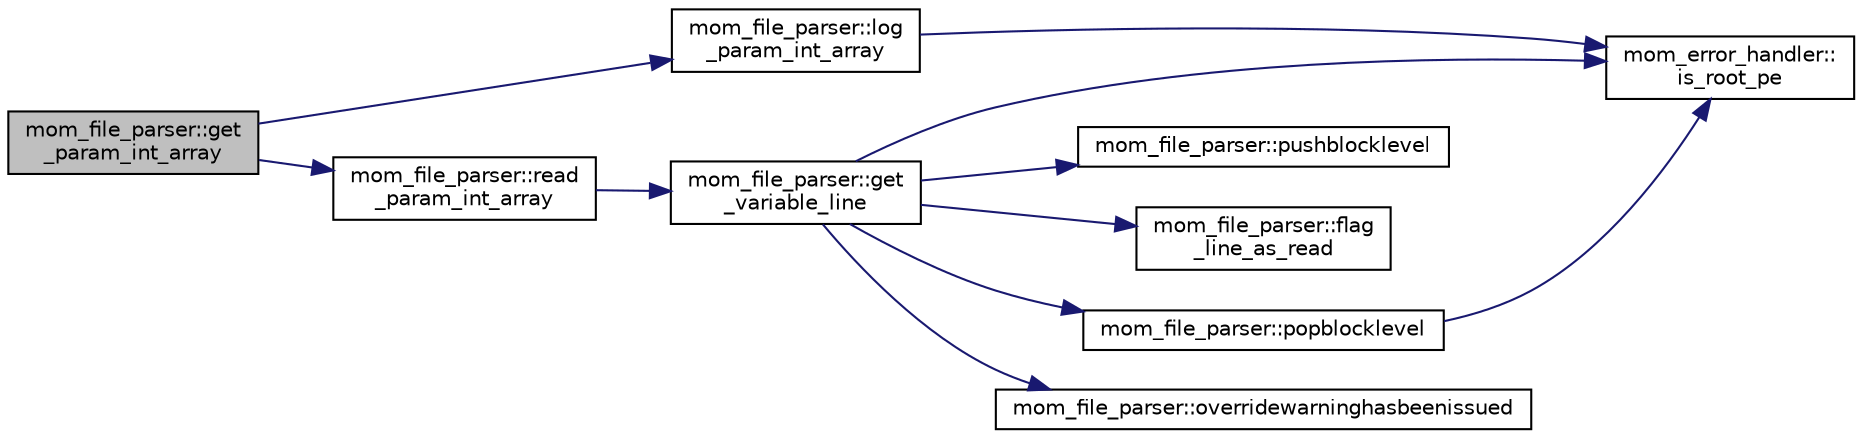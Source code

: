 digraph "mom_file_parser::get_param_int_array"
{
 // INTERACTIVE_SVG=YES
  edge [fontname="Helvetica",fontsize="10",labelfontname="Helvetica",labelfontsize="10"];
  node [fontname="Helvetica",fontsize="10",shape=record];
  rankdir="LR";
  Node88 [label="mom_file_parser::get\l_param_int_array",height=0.2,width=0.4,color="black", fillcolor="grey75", style="filled", fontcolor="black"];
  Node88 -> Node89 [color="midnightblue",fontsize="10",style="solid",fontname="Helvetica"];
  Node89 [label="mom_file_parser::log\l_param_int_array",height=0.2,width=0.4,color="black", fillcolor="white", style="filled",URL="$namespacemom__file__parser.html#a5f5c684a42de7e61e51a87407b335ee5"];
  Node89 -> Node90 [color="midnightblue",fontsize="10",style="solid",fontname="Helvetica"];
  Node90 [label="mom_error_handler::\lis_root_pe",height=0.2,width=0.4,color="black", fillcolor="white", style="filled",URL="$namespacemom__error__handler.html#ad5f00a53059c72fe2332d1436c80ca71"];
  Node88 -> Node91 [color="midnightblue",fontsize="10",style="solid",fontname="Helvetica"];
  Node91 [label="mom_file_parser::read\l_param_int_array",height=0.2,width=0.4,color="black", fillcolor="white", style="filled",URL="$namespacemom__file__parser.html#a9f3cacd113743a19df607293b6c30ec7"];
  Node91 -> Node92 [color="midnightblue",fontsize="10",style="solid",fontname="Helvetica"];
  Node92 [label="mom_file_parser::get\l_variable_line",height=0.2,width=0.4,color="black", fillcolor="white", style="filled",URL="$namespacemom__file__parser.html#af883df6020543889b25986d6ee9701f7"];
  Node92 -> Node90 [color="midnightblue",fontsize="10",style="solid",fontname="Helvetica"];
  Node92 -> Node93 [color="midnightblue",fontsize="10",style="solid",fontname="Helvetica"];
  Node93 [label="mom_file_parser::pushblocklevel",height=0.2,width=0.4,color="black", fillcolor="white", style="filled",URL="$namespacemom__file__parser.html#a58777b0faf747d59a793b4e238919dc6"];
  Node92 -> Node94 [color="midnightblue",fontsize="10",style="solid",fontname="Helvetica"];
  Node94 [label="mom_file_parser::flag\l_line_as_read",height=0.2,width=0.4,color="black", fillcolor="white", style="filled",URL="$namespacemom__file__parser.html#a7803aabff129cc7f56d4516bc24613f0"];
  Node92 -> Node95 [color="midnightblue",fontsize="10",style="solid",fontname="Helvetica"];
  Node95 [label="mom_file_parser::popblocklevel",height=0.2,width=0.4,color="black", fillcolor="white", style="filled",URL="$namespacemom__file__parser.html#a73b11b969d303b1fc0ba5235c812fd05"];
  Node95 -> Node90 [color="midnightblue",fontsize="10",style="solid",fontname="Helvetica"];
  Node92 -> Node96 [color="midnightblue",fontsize="10",style="solid",fontname="Helvetica"];
  Node96 [label="mom_file_parser::overridewarninghasbeenissued",height=0.2,width=0.4,color="black", fillcolor="white", style="filled",URL="$namespacemom__file__parser.html#a0c9bb1e76b09bc09bae5402e63bd0f99"];
}

